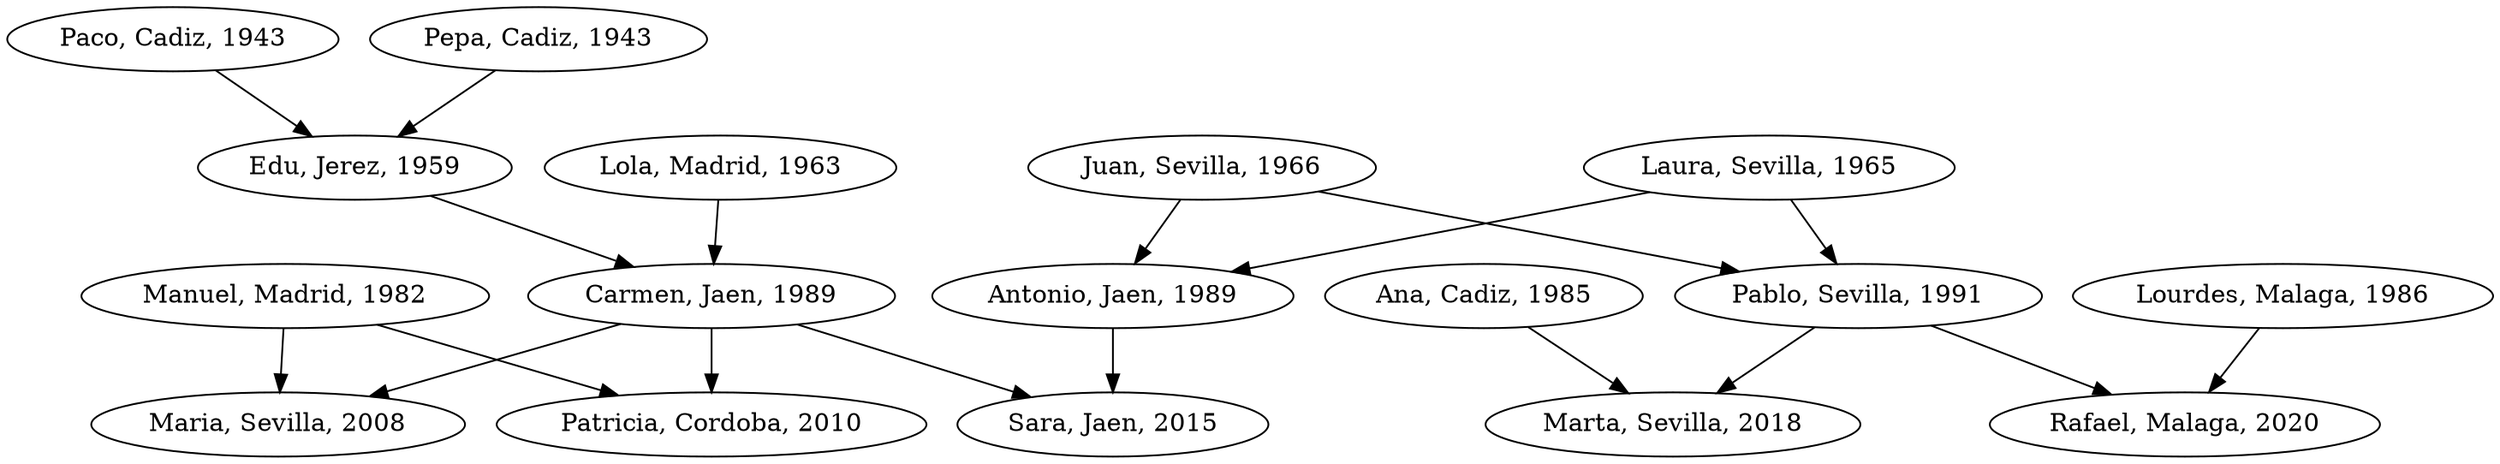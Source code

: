 strict digraph G {
  1 [ label="Paco, Cadiz, 1943" ];
  2 [ label="Pepa, Cadiz, 1943" ];
  3 [ label="Edu, Jerez, 1959" ];
  4 [ label="Lola, Madrid, 1963" ];
  5 [ label="Juan, Sevilla, 1966" ];
  6 [ label="Laura, Sevilla, 1965" ];
  7 [ label="Manuel, Madrid, 1982" ];
  8 [ label="Carmen, Jaen, 1989" ];
  9 [ label="Antonio, Jaen, 1989" ];
  10 [ label="Pablo, Sevilla, 1991" ];
  11 [ label="Ana, Cadiz, 1985" ];
  12 [ label="Patricia, Cordoba, 2010" ];
  13 [ label="Maria, Sevilla, 2008" ];
  14 [ label="Sara, Jaen, 2015" ];
  15 [ label="Marta, Sevilla, 2018" ];
  16 [ label="Rafael, Malaga, 2020" ];
  17 [ label="Lourdes, Malaga, 1986" ];
  1 -> 3 [ ];
  2 -> 3 [ ];
  3 -> 8 [ ];
  4 -> 8 [ ];
  5 -> 9 [ ];
  5 -> 10 [ ];
  6 -> 9 [ ];
  6 -> 10 [ ];
  7 -> 13 [ ];
  8 -> 13 [ ];
  7 -> 12 [ ];
  8 -> 12 [ ];
  8 -> 14 [ ];
  9 -> 14 [ ];
  10 -> 15 [ ];
  11 -> 15 [ ];
  10 -> 16 [ ];
  17 -> 16 [ ];
}
